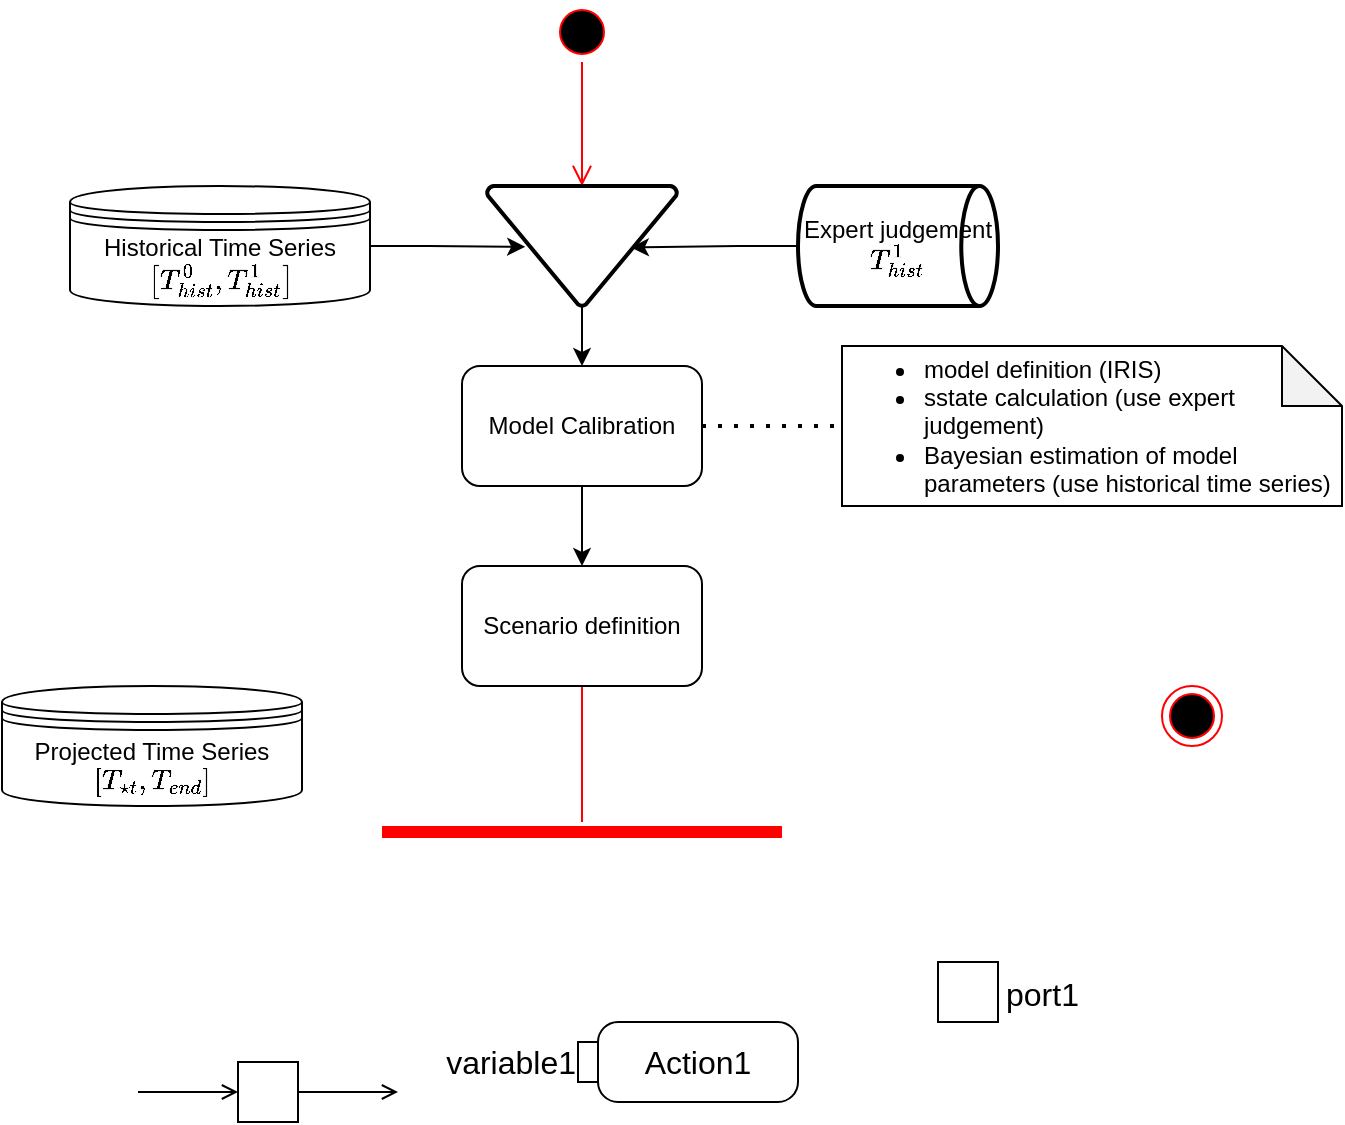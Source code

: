 <mxfile version="22.1.4" type="github">
  <diagram name="Page-1" id="4cjOTsyZxsAdYfcg_B9H">
    <mxGraphModel dx="1290" dy="592" grid="1" gridSize="10" guides="1" tooltips="1" connect="1" arrows="1" fold="1" page="1" pageScale="1" pageWidth="850" pageHeight="1100" math="1" shadow="0">
      <root>
        <mxCell id="0" />
        <mxCell id="1" parent="0" />
        <mxCell id="4ZAL9wbFRdzYvc97d1ax-1" value="Model Calibration" style="rounded=1;whiteSpace=wrap;html=1;" parent="1" vertex="1">
          <mxGeometry x="280" y="202" width="120" height="60" as="geometry" />
        </mxCell>
        <mxCell id="4ZAL9wbFRdzYvc97d1ax-2" value="" style="shape=line;html=1;strokeWidth=6;strokeColor=#ff0000;" parent="1" vertex="1">
          <mxGeometry x="240" y="430" width="200" height="10" as="geometry" />
        </mxCell>
        <mxCell id="4ZAL9wbFRdzYvc97d1ax-3" value="" style="edgeStyle=orthogonalEdgeStyle;html=1;verticalAlign=bottom;endArrow=open;endSize=8;strokeColor=#ff0000;rounded=0;" parent="1" source="4ZAL9wbFRdzYvc97d1ax-2" edge="1">
          <mxGeometry relative="1" as="geometry">
            <mxPoint x="340" y="350" as="targetPoint" />
          </mxGeometry>
        </mxCell>
        <mxCell id="4ZAL9wbFRdzYvc97d1ax-4" value="" style="ellipse;html=1;shape=startState;fillColor=#000000;strokeColor=#ff0000;" parent="1" vertex="1">
          <mxGeometry x="325" y="20" width="30" height="30" as="geometry" />
        </mxCell>
        <mxCell id="4ZAL9wbFRdzYvc97d1ax-5" value="" style="edgeStyle=orthogonalEdgeStyle;html=1;verticalAlign=bottom;endArrow=open;endSize=8;strokeColor=#ff0000;rounded=0;entryX=0.5;entryY=0;entryDx=0;entryDy=0;entryPerimeter=0;" parent="1" source="4ZAL9wbFRdzYvc97d1ax-4" target="4ZAL9wbFRdzYvc97d1ax-23" edge="1">
          <mxGeometry relative="1" as="geometry">
            <mxPoint x="585" y="140" as="targetPoint" />
          </mxGeometry>
        </mxCell>
        <mxCell id="4ZAL9wbFRdzYvc97d1ax-6" value="" style="ellipse;html=1;shape=endState;fillColor=#000000;strokeColor=#ff0000;" parent="1" vertex="1">
          <mxGeometry x="630" y="362" width="30" height="30" as="geometry" />
        </mxCell>
        <mxCell id="4ZAL9wbFRdzYvc97d1ax-9" style="edgeStyle=orthogonalEdgeStyle;rounded=0;orthogonalLoop=1;jettySize=auto;html=1;entryX=0.201;entryY=0.507;entryDx=0;entryDy=0;exitX=1;exitY=0.5;exitDx=0;exitDy=0;entryPerimeter=0;" parent="1" source="4ZAL9wbFRdzYvc97d1ax-19" target="4ZAL9wbFRdzYvc97d1ax-23" edge="1">
          <mxGeometry relative="1" as="geometry">
            <mxPoint x="190" y="142" as="sourcePoint" />
          </mxGeometry>
        </mxCell>
        <mxCell id="4ZAL9wbFRdzYvc97d1ax-11" style="edgeStyle=orthogonalEdgeStyle;rounded=0;orthogonalLoop=1;jettySize=auto;html=1;entryX=0.5;entryY=0;entryDx=0;entryDy=0;" parent="1" source="4ZAL9wbFRdzYvc97d1ax-1" target="4ZAL9wbFRdzYvc97d1ax-12" edge="1">
          <mxGeometry relative="1" as="geometry" />
        </mxCell>
        <mxCell id="4ZAL9wbFRdzYvc97d1ax-12" value="Scenario definition" style="rounded=1;whiteSpace=wrap;html=1;" parent="1" vertex="1">
          <mxGeometry x="280" y="302" width="120" height="60" as="geometry" />
        </mxCell>
        <mxCell id="4ZAL9wbFRdzYvc97d1ax-17" value="&lt;div style=&quot;text-align: left;&quot;&gt;&lt;ul&gt;&lt;li&gt;&lt;span style=&quot;background-color: initial;&quot;&gt;model definition (IRIS)&lt;/span&gt;&lt;/li&gt;&lt;li&gt;&lt;span style=&quot;background-color: initial;&quot;&gt;sstate calculation (use expert judgement)&lt;/span&gt;&lt;/li&gt;&lt;li&gt;&lt;span style=&quot;background-color: initial;&quot;&gt;Bayesian estimation of model parameters (use historical time series)&lt;/span&gt;&lt;/li&gt;&lt;/ul&gt;&lt;/div&gt;" style="shape=note;whiteSpace=wrap;html=1;backgroundOutline=1;darkOpacity=0.05;" parent="1" vertex="1">
          <mxGeometry x="470" y="192" width="250" height="80" as="geometry" />
        </mxCell>
        <mxCell id="4ZAL9wbFRdzYvc97d1ax-18" value="" style="endArrow=none;dashed=1;html=1;dashPattern=1 3;strokeWidth=2;rounded=0;exitX=1;exitY=0.5;exitDx=0;exitDy=0;entryX=0;entryY=0.5;entryDx=0;entryDy=0;entryPerimeter=0;" parent="1" source="4ZAL9wbFRdzYvc97d1ax-1" target="4ZAL9wbFRdzYvc97d1ax-17" edge="1">
          <mxGeometry width="50" height="50" relative="1" as="geometry">
            <mxPoint x="490" y="342" as="sourcePoint" />
            <mxPoint x="540" y="292" as="targetPoint" />
          </mxGeometry>
        </mxCell>
        <mxCell id="4ZAL9wbFRdzYvc97d1ax-19" value="Historical Time Series&lt;br style=&quot;border-color: var(--border-color);&quot;&gt;`[T_{hist}^0,T_{hist}^1]`" style="shape=datastore;whiteSpace=wrap;html=1;" parent="1" vertex="1">
          <mxGeometry x="84" y="112" width="150" height="60" as="geometry" />
        </mxCell>
        <mxCell id="4ZAL9wbFRdzYvc97d1ax-20" value="Projected Time Series&lt;br style=&quot;border-color: var(--border-color);&quot;&gt;`[T_{start},T_{end}]`" style="shape=datastore;whiteSpace=wrap;html=1;" parent="1" vertex="1">
          <mxGeometry x="50" y="362" width="150" height="60" as="geometry" />
        </mxCell>
        <mxCell id="4ZAL9wbFRdzYvc97d1ax-22" value="Expert judgement `T_{hist}^1`" style="strokeWidth=2;html=1;shape=mxgraph.flowchart.direct_data;whiteSpace=wrap;" parent="1" vertex="1">
          <mxGeometry x="448" y="112" width="100" height="60" as="geometry" />
        </mxCell>
        <mxCell id="4ZAL9wbFRdzYvc97d1ax-26" style="edgeStyle=orthogonalEdgeStyle;rounded=0;orthogonalLoop=1;jettySize=auto;html=1;entryX=0.5;entryY=0;entryDx=0;entryDy=0;" parent="1" source="4ZAL9wbFRdzYvc97d1ax-23" target="4ZAL9wbFRdzYvc97d1ax-1" edge="1">
          <mxGeometry relative="1" as="geometry" />
        </mxCell>
        <mxCell id="4ZAL9wbFRdzYvc97d1ax-23" value="" style="strokeWidth=2;html=1;shape=mxgraph.flowchart.merge_or_storage;whiteSpace=wrap;" parent="1" vertex="1">
          <mxGeometry x="292.5" y="112" width="95" height="60" as="geometry" />
        </mxCell>
        <mxCell id="4ZAL9wbFRdzYvc97d1ax-24" style="edgeStyle=orthogonalEdgeStyle;rounded=0;orthogonalLoop=1;jettySize=auto;html=1;entryX=0.757;entryY=0.513;entryDx=0;entryDy=0;entryPerimeter=0;" parent="1" source="4ZAL9wbFRdzYvc97d1ax-22" target="4ZAL9wbFRdzYvc97d1ax-23" edge="1">
          <mxGeometry relative="1" as="geometry" />
        </mxCell>
        <mxCell id="5N0vyVMTVxUN1KoBnB6p-1" value="Action1" style="shape=mxgraph.uml25.action;html=1;align=center;verticalAlign=middle;absoluteArcSize=1;arcSize=10;dashed=0;spacingLeft=10;flipH=1;whiteSpace=wrap;fontSize=16;" vertex="1" parent="1">
          <mxGeometry x="338" y="530" width="110" height="40" as="geometry" />
        </mxCell>
        <mxCell id="5N0vyVMTVxUN1KoBnB6p-2" value="variable1" style="text;verticalAlign=middle;align=right;html=1;fontSize=16;" vertex="1" parent="5N0vyVMTVxUN1KoBnB6p-1">
          <mxGeometry x="-60" width="60" height="40" as="geometry" />
        </mxCell>
        <mxCell id="5N0vyVMTVxUN1KoBnB6p-3" value="" style="html=1;rounded=0;fontSize=16;" vertex="1" parent="1">
          <mxGeometry x="168" y="550" width="30" height="30" as="geometry" />
        </mxCell>
        <mxCell id="5N0vyVMTVxUN1KoBnB6p-4" value="" style="endArrow=open;html=1;rounded=0;align=center;verticalAlign=top;endFill=0;labelBackgroundColor=none;endSize=6;fontSize=12;curved=1;" edge="1" target="5N0vyVMTVxUN1KoBnB6p-3" parent="1">
          <mxGeometry relative="1" as="geometry">
            <mxPoint x="118" y="565" as="sourcePoint" />
          </mxGeometry>
        </mxCell>
        <mxCell id="5N0vyVMTVxUN1KoBnB6p-5" value="" style="endArrow=open;html=1;rounded=0;align=center;verticalAlign=top;endFill=0;labelBackgroundColor=none;endSize=6;fontSize=12;curved=1;" edge="1" source="5N0vyVMTVxUN1KoBnB6p-3" parent="1">
          <mxGeometry relative="1" as="geometry">
            <mxPoint x="248" y="565" as="targetPoint" />
          </mxGeometry>
        </mxCell>
        <mxCell id="5N0vyVMTVxUN1KoBnB6p-6" value="port1" style="fontStyle=0;labelPosition=right;verticalLabelPosition=middle;align=left;verticalAlign=middle;spacingLeft=2;fontSize=16;" vertex="1" parent="1">
          <mxGeometry x="518" y="500" width="30" height="30" as="geometry" />
        </mxCell>
      </root>
    </mxGraphModel>
  </diagram>
</mxfile>
